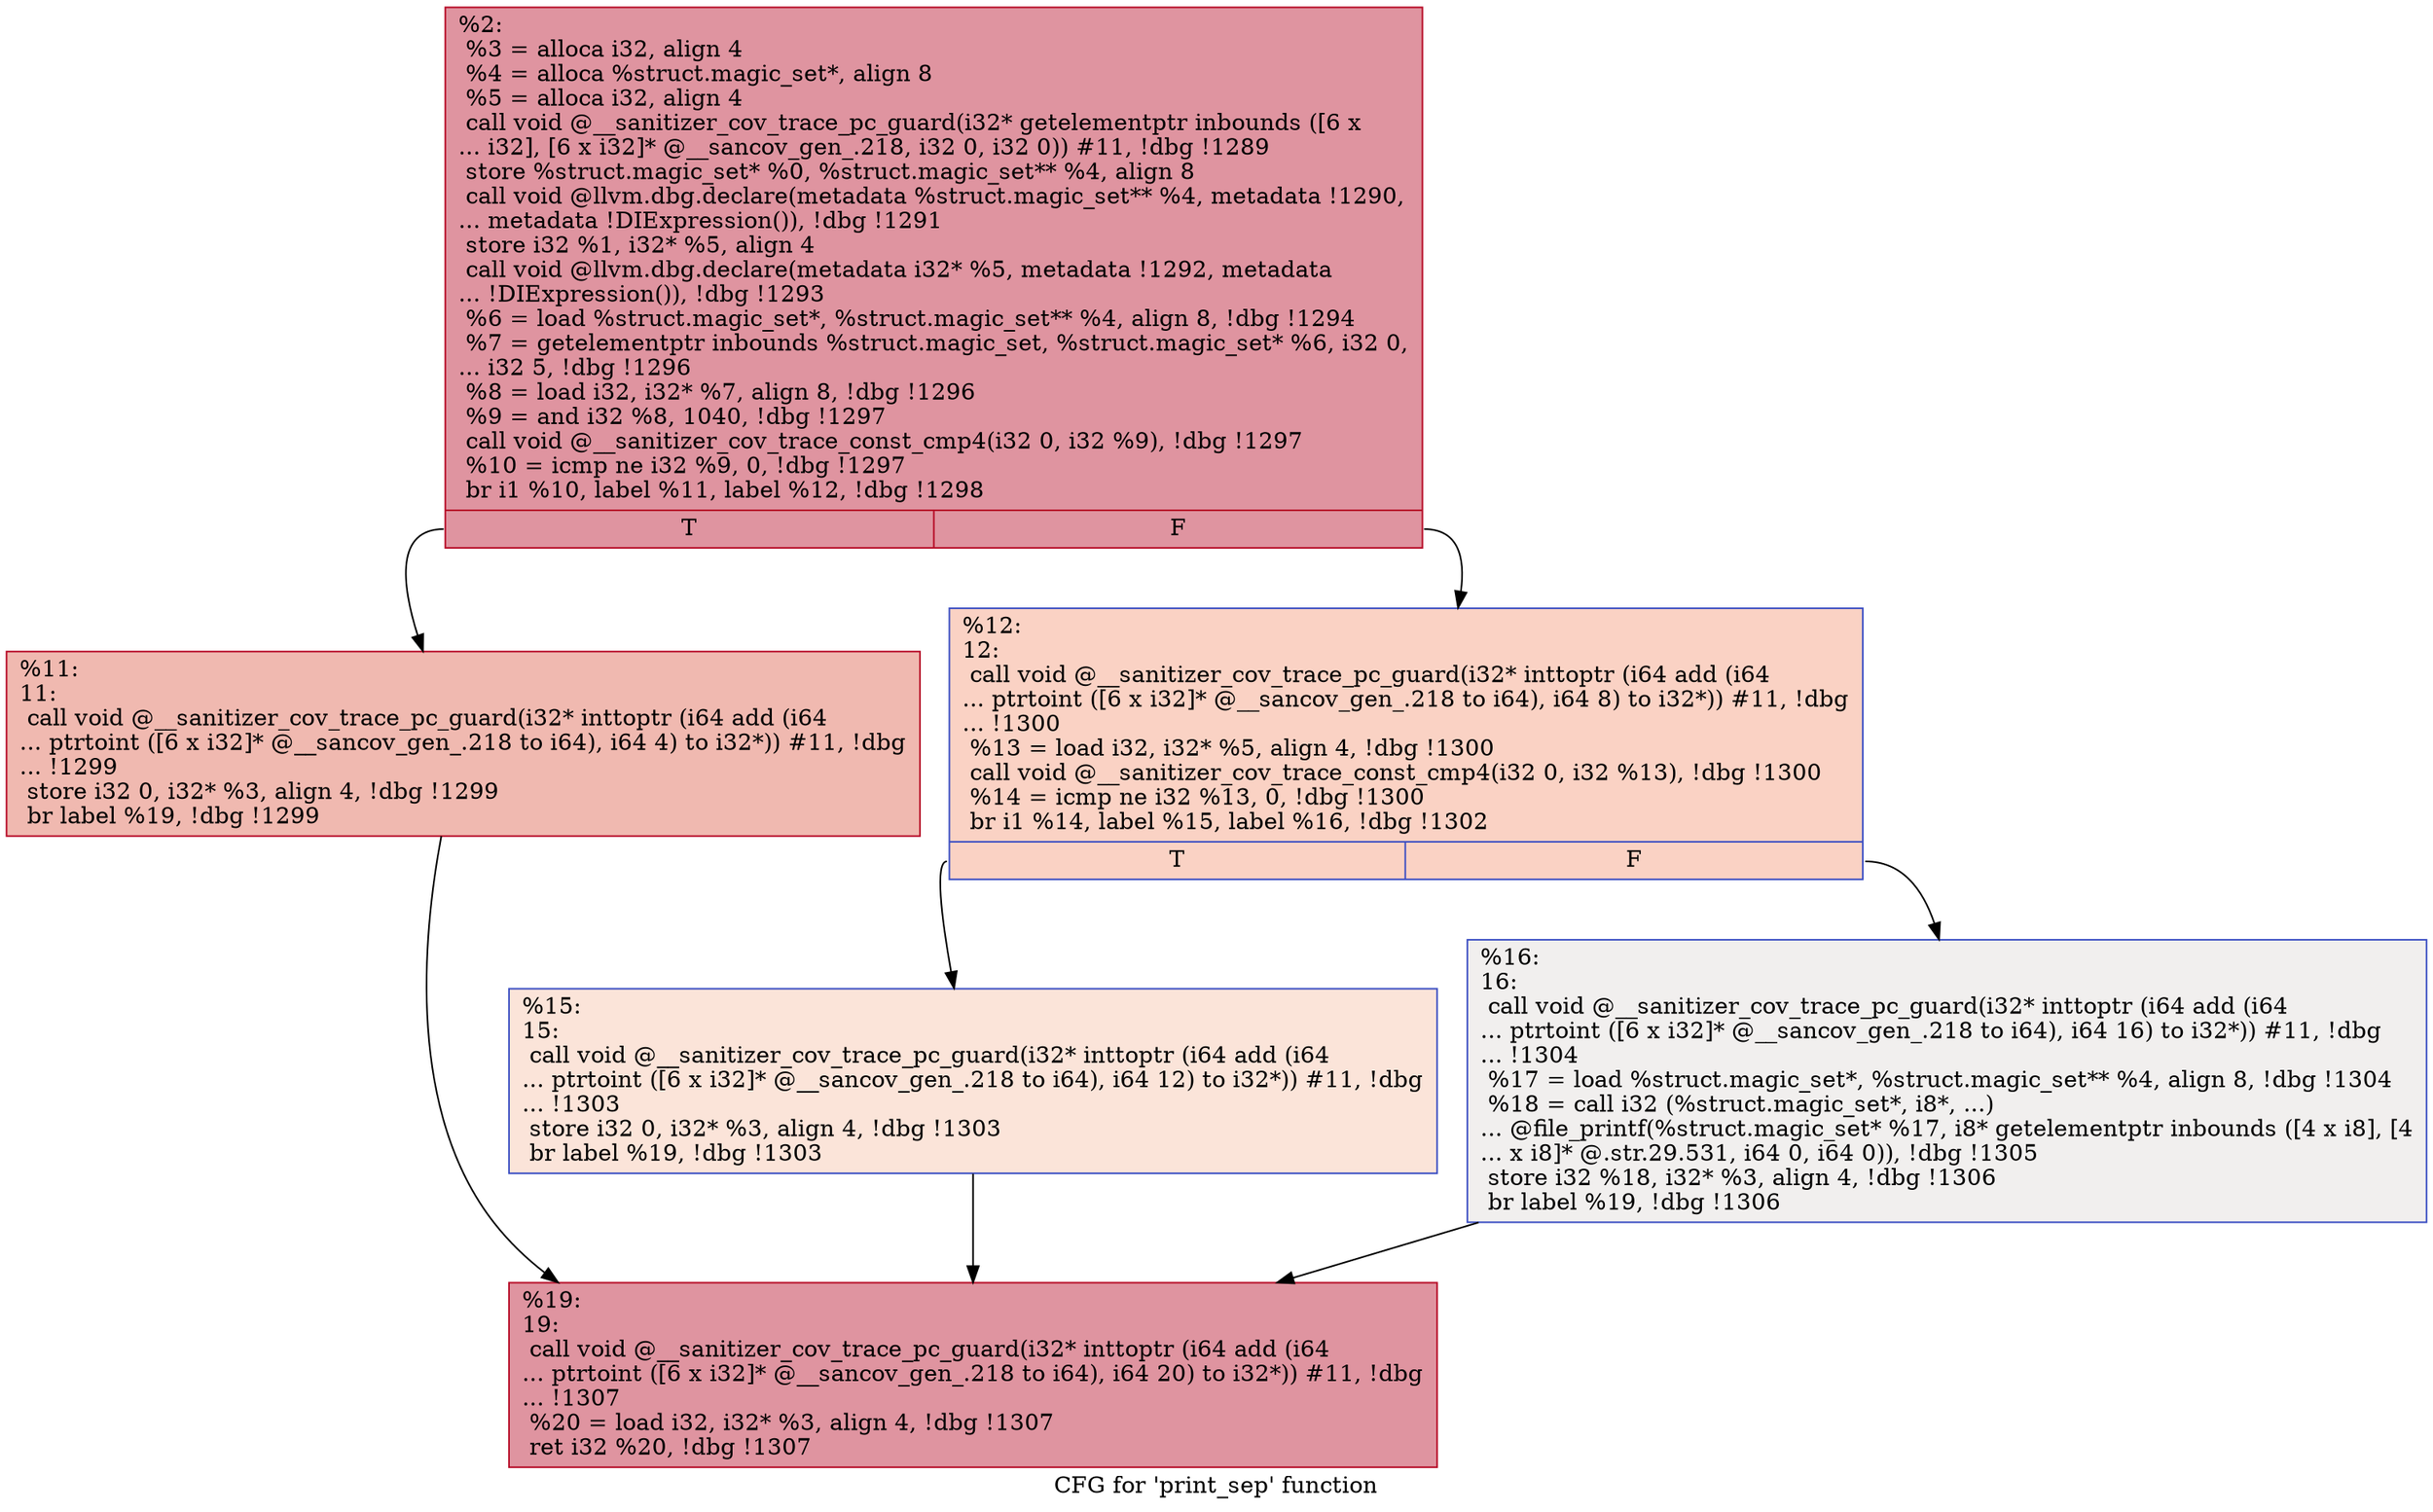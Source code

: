 digraph "CFG for 'print_sep' function" {
	label="CFG for 'print_sep' function";

	Node0x5573ac8d5a60 [shape=record,color="#b70d28ff", style=filled, fillcolor="#b70d2870",label="{%2:\l  %3 = alloca i32, align 4\l  %4 = alloca %struct.magic_set*, align 8\l  %5 = alloca i32, align 4\l  call void @__sanitizer_cov_trace_pc_guard(i32* getelementptr inbounds ([6 x\l... i32], [6 x i32]* @__sancov_gen_.218, i32 0, i32 0)) #11, !dbg !1289\l  store %struct.magic_set* %0, %struct.magic_set** %4, align 8\l  call void @llvm.dbg.declare(metadata %struct.magic_set** %4, metadata !1290,\l... metadata !DIExpression()), !dbg !1291\l  store i32 %1, i32* %5, align 4\l  call void @llvm.dbg.declare(metadata i32* %5, metadata !1292, metadata\l... !DIExpression()), !dbg !1293\l  %6 = load %struct.magic_set*, %struct.magic_set** %4, align 8, !dbg !1294\l  %7 = getelementptr inbounds %struct.magic_set, %struct.magic_set* %6, i32 0,\l... i32 5, !dbg !1296\l  %8 = load i32, i32* %7, align 8, !dbg !1296\l  %9 = and i32 %8, 1040, !dbg !1297\l  call void @__sanitizer_cov_trace_const_cmp4(i32 0, i32 %9), !dbg !1297\l  %10 = icmp ne i32 %9, 0, !dbg !1297\l  br i1 %10, label %11, label %12, !dbg !1298\l|{<s0>T|<s1>F}}"];
	Node0x5573ac8d5a60:s0 -> Node0x5573ac8d95b0;
	Node0x5573ac8d5a60:s1 -> Node0x5573ac8d9600;
	Node0x5573ac8d95b0 [shape=record,color="#b70d28ff", style=filled, fillcolor="#de614d70",label="{%11:\l11:                                               \l  call void @__sanitizer_cov_trace_pc_guard(i32* inttoptr (i64 add (i64\l... ptrtoint ([6 x i32]* @__sancov_gen_.218 to i64), i64 4) to i32*)) #11, !dbg\l... !1299\l  store i32 0, i32* %3, align 4, !dbg !1299\l  br label %19, !dbg !1299\l}"];
	Node0x5573ac8d95b0 -> Node0x5573ac8d96f0;
	Node0x5573ac8d9600 [shape=record,color="#3d50c3ff", style=filled, fillcolor="#f4987a70",label="{%12:\l12:                                               \l  call void @__sanitizer_cov_trace_pc_guard(i32* inttoptr (i64 add (i64\l... ptrtoint ([6 x i32]* @__sancov_gen_.218 to i64), i64 8) to i32*)) #11, !dbg\l... !1300\l  %13 = load i32, i32* %5, align 4, !dbg !1300\l  call void @__sanitizer_cov_trace_const_cmp4(i32 0, i32 %13), !dbg !1300\l  %14 = icmp ne i32 %13, 0, !dbg !1300\l  br i1 %14, label %15, label %16, !dbg !1302\l|{<s0>T|<s1>F}}"];
	Node0x5573ac8d9600:s0 -> Node0x5573ac8d9650;
	Node0x5573ac8d9600:s1 -> Node0x5573ac8d96a0;
	Node0x5573ac8d9650 [shape=record,color="#3d50c3ff", style=filled, fillcolor="#f5c1a970",label="{%15:\l15:                                               \l  call void @__sanitizer_cov_trace_pc_guard(i32* inttoptr (i64 add (i64\l... ptrtoint ([6 x i32]* @__sancov_gen_.218 to i64), i64 12) to i32*)) #11, !dbg\l... !1303\l  store i32 0, i32* %3, align 4, !dbg !1303\l  br label %19, !dbg !1303\l}"];
	Node0x5573ac8d9650 -> Node0x5573ac8d96f0;
	Node0x5573ac8d96a0 [shape=record,color="#3d50c3ff", style=filled, fillcolor="#e0dbd870",label="{%16:\l16:                                               \l  call void @__sanitizer_cov_trace_pc_guard(i32* inttoptr (i64 add (i64\l... ptrtoint ([6 x i32]* @__sancov_gen_.218 to i64), i64 16) to i32*)) #11, !dbg\l... !1304\l  %17 = load %struct.magic_set*, %struct.magic_set** %4, align 8, !dbg !1304\l  %18 = call i32 (%struct.magic_set*, i8*, ...)\l... @file_printf(%struct.magic_set* %17, i8* getelementptr inbounds ([4 x i8], [4\l... x i8]* @.str.29.531, i64 0, i64 0)), !dbg !1305\l  store i32 %18, i32* %3, align 4, !dbg !1306\l  br label %19, !dbg !1306\l}"];
	Node0x5573ac8d96a0 -> Node0x5573ac8d96f0;
	Node0x5573ac8d96f0 [shape=record,color="#b70d28ff", style=filled, fillcolor="#b70d2870",label="{%19:\l19:                                               \l  call void @__sanitizer_cov_trace_pc_guard(i32* inttoptr (i64 add (i64\l... ptrtoint ([6 x i32]* @__sancov_gen_.218 to i64), i64 20) to i32*)) #11, !dbg\l... !1307\l  %20 = load i32, i32* %3, align 4, !dbg !1307\l  ret i32 %20, !dbg !1307\l}"];
}
